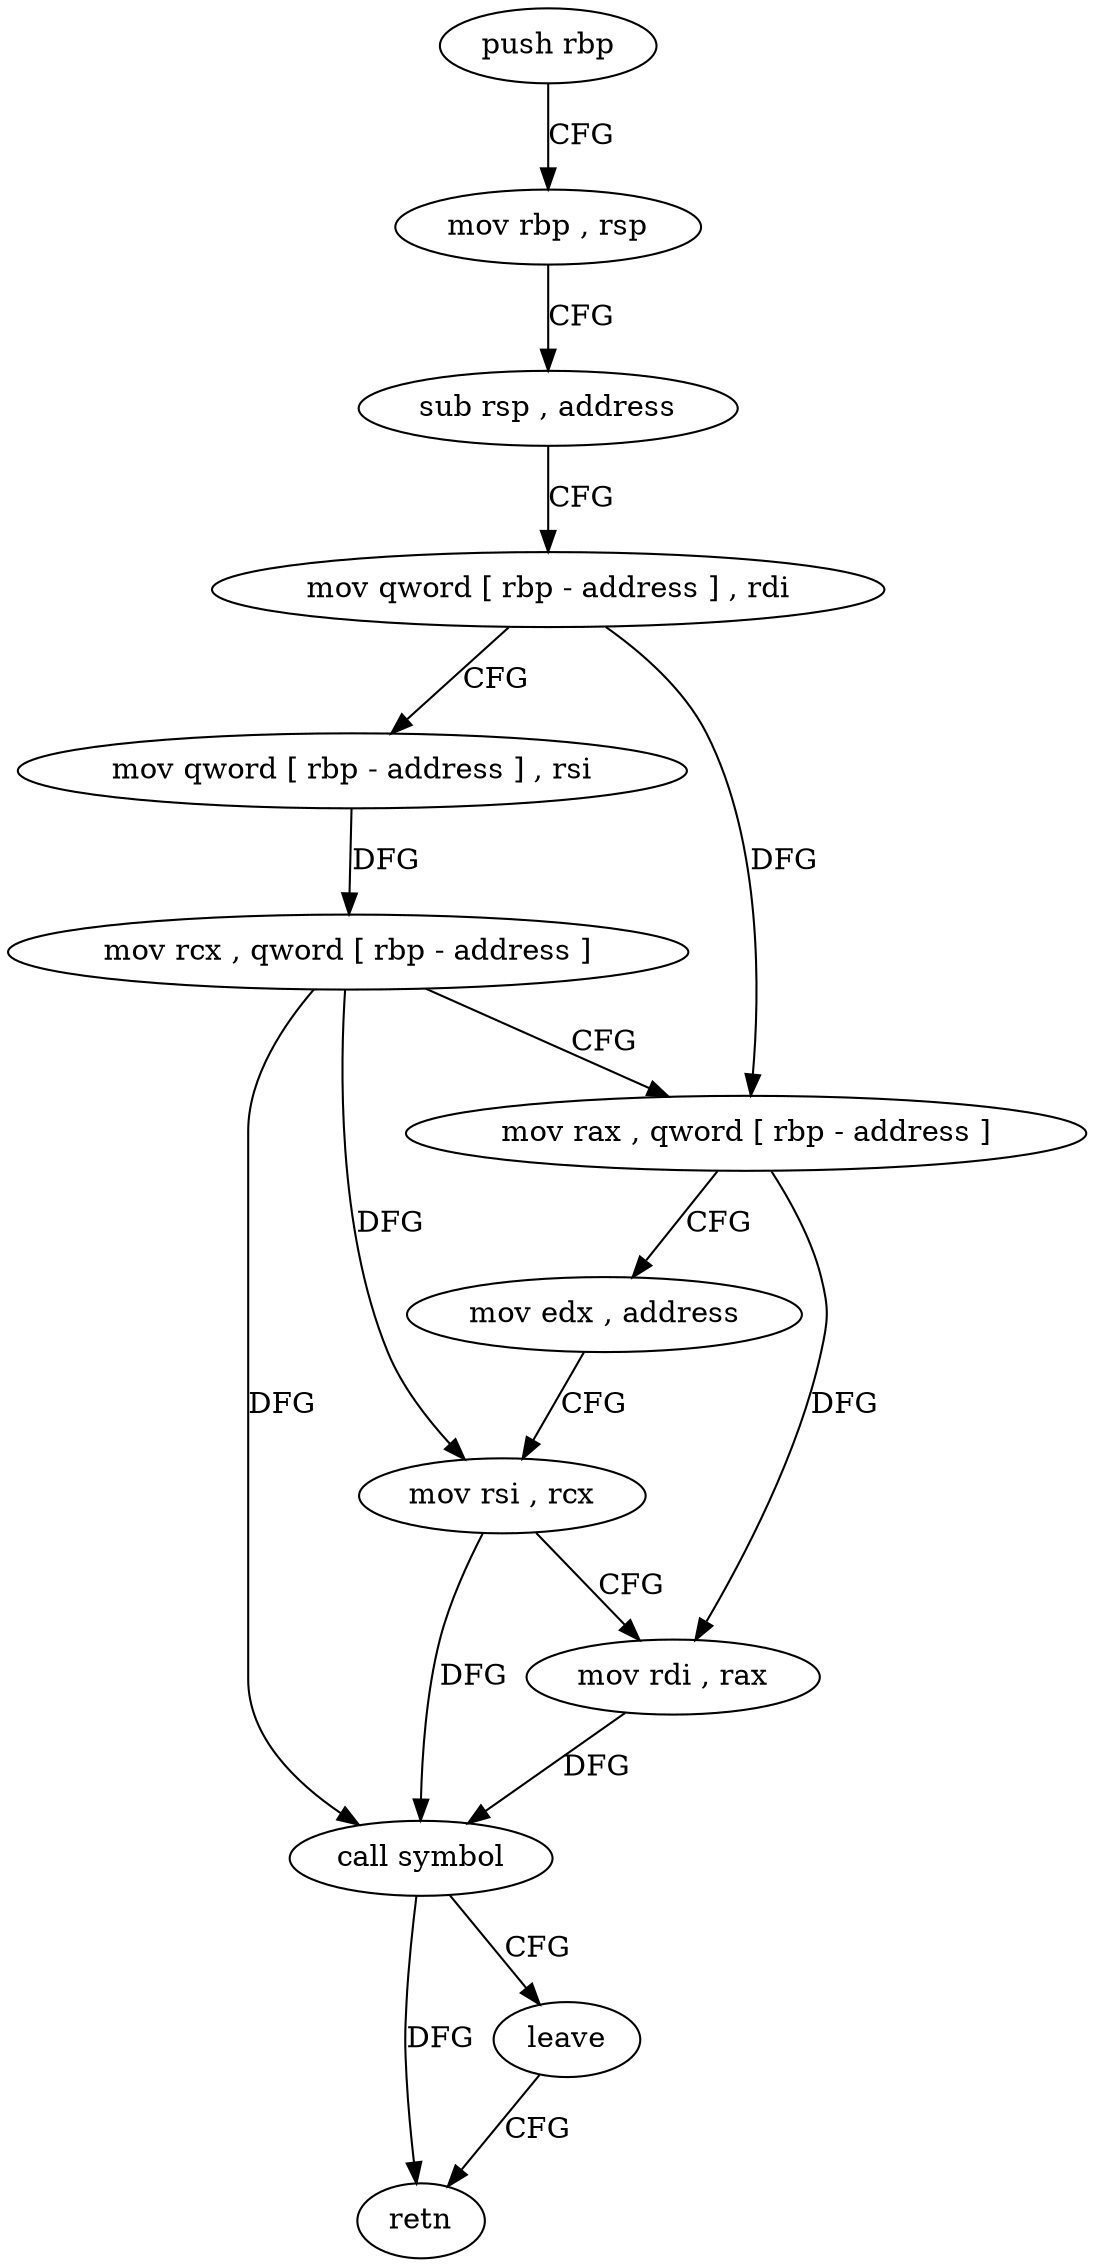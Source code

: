 digraph "func" {
"286292" [label = "push rbp" ]
"286293" [label = "mov rbp , rsp" ]
"286296" [label = "sub rsp , address" ]
"286300" [label = "mov qword [ rbp - address ] , rdi" ]
"286304" [label = "mov qword [ rbp - address ] , rsi" ]
"286308" [label = "mov rcx , qword [ rbp - address ]" ]
"286312" [label = "mov rax , qword [ rbp - address ]" ]
"286316" [label = "mov edx , address" ]
"286321" [label = "mov rsi , rcx" ]
"286324" [label = "mov rdi , rax" ]
"286327" [label = "call symbol" ]
"286332" [label = "leave" ]
"286333" [label = "retn" ]
"286292" -> "286293" [ label = "CFG" ]
"286293" -> "286296" [ label = "CFG" ]
"286296" -> "286300" [ label = "CFG" ]
"286300" -> "286304" [ label = "CFG" ]
"286300" -> "286312" [ label = "DFG" ]
"286304" -> "286308" [ label = "DFG" ]
"286308" -> "286312" [ label = "CFG" ]
"286308" -> "286321" [ label = "DFG" ]
"286308" -> "286327" [ label = "DFG" ]
"286312" -> "286316" [ label = "CFG" ]
"286312" -> "286324" [ label = "DFG" ]
"286316" -> "286321" [ label = "CFG" ]
"286321" -> "286324" [ label = "CFG" ]
"286321" -> "286327" [ label = "DFG" ]
"286324" -> "286327" [ label = "DFG" ]
"286327" -> "286332" [ label = "CFG" ]
"286327" -> "286333" [ label = "DFG" ]
"286332" -> "286333" [ label = "CFG" ]
}
